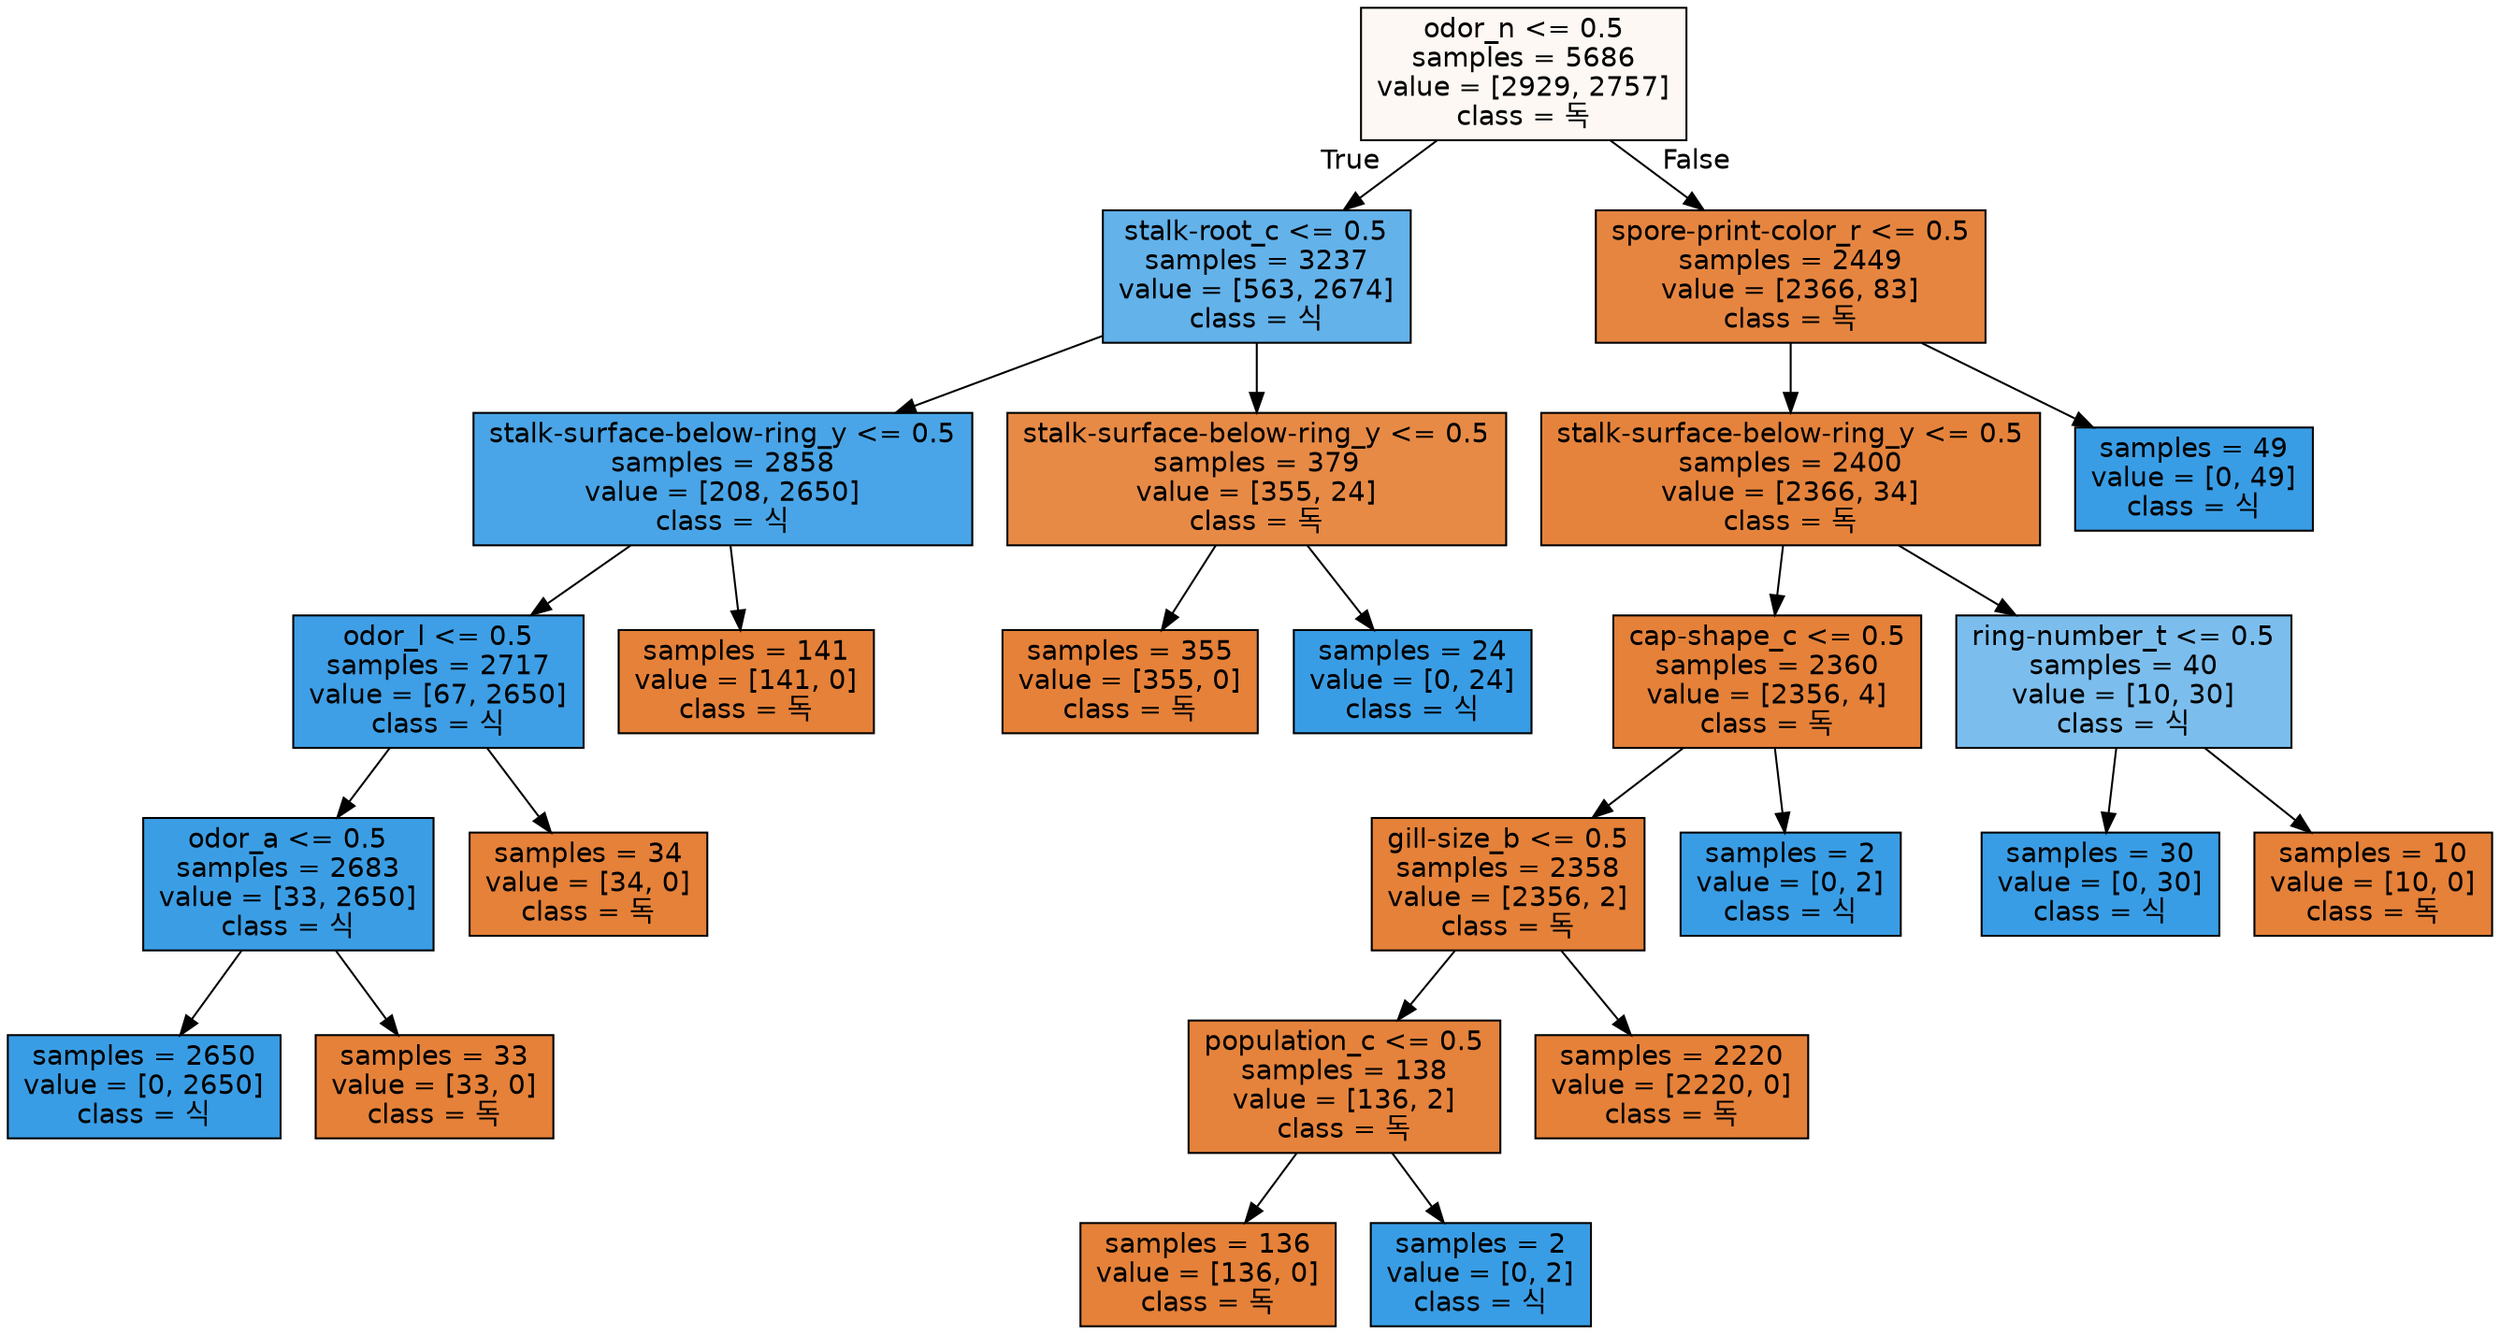 digraph Tree {
node [shape=box, style="filled", color="black", fontname="helvetica"] ;
edge [fontname="helvetica"] ;
0 [label="odor_n <= 0.5\nsamples = 5686\nvalue = [2929, 2757]\nclass = 독", fillcolor="#fdf8f3"] ;
1 [label="stalk-root_c <= 0.5\nsamples = 3237\nvalue = [563, 2674]\nclass = 식", fillcolor="#63b2ea"] ;
0 -> 1 [labeldistance=2.5, labelangle=45, headlabel="True"] ;
2 [label="stalk-surface-below-ring_y <= 0.5\nsamples = 2858\nvalue = [208, 2650]\nclass = 식", fillcolor="#49a5e7"] ;
1 -> 2 ;
3 [label="odor_l <= 0.5\nsamples = 2717\nvalue = [67, 2650]\nclass = 식", fillcolor="#3e9fe6"] ;
2 -> 3 ;
4 [label="odor_a <= 0.5\nsamples = 2683\nvalue = [33, 2650]\nclass = 식", fillcolor="#3b9ee5"] ;
3 -> 4 ;
5 [label="samples = 2650\nvalue = [0, 2650]\nclass = 식", fillcolor="#399de5"] ;
4 -> 5 ;
6 [label="samples = 33\nvalue = [33, 0]\nclass = 독", fillcolor="#e58139"] ;
4 -> 6 ;
7 [label="samples = 34\nvalue = [34, 0]\nclass = 독", fillcolor="#e58139"] ;
3 -> 7 ;
8 [label="samples = 141\nvalue = [141, 0]\nclass = 독", fillcolor="#e58139"] ;
2 -> 8 ;
9 [label="stalk-surface-below-ring_y <= 0.5\nsamples = 379\nvalue = [355, 24]\nclass = 독", fillcolor="#e78a46"] ;
1 -> 9 ;
10 [label="samples = 355\nvalue = [355, 0]\nclass = 독", fillcolor="#e58139"] ;
9 -> 10 ;
11 [label="samples = 24\nvalue = [0, 24]\nclass = 식", fillcolor="#399de5"] ;
9 -> 11 ;
12 [label="spore-print-color_r <= 0.5\nsamples = 2449\nvalue = [2366, 83]\nclass = 독", fillcolor="#e68540"] ;
0 -> 12 [labeldistance=2.5, labelangle=-45, headlabel="False"] ;
13 [label="stalk-surface-below-ring_y <= 0.5\nsamples = 2400\nvalue = [2366, 34]\nclass = 독", fillcolor="#e5833c"] ;
12 -> 13 ;
14 [label="cap-shape_c <= 0.5\nsamples = 2360\nvalue = [2356, 4]\nclass = 독", fillcolor="#e58139"] ;
13 -> 14 ;
15 [label="gill-size_b <= 0.5\nsamples = 2358\nvalue = [2356, 2]\nclass = 독", fillcolor="#e58139"] ;
14 -> 15 ;
16 [label="population_c <= 0.5\nsamples = 138\nvalue = [136, 2]\nclass = 독", fillcolor="#e5833c"] ;
15 -> 16 ;
17 [label="samples = 136\nvalue = [136, 0]\nclass = 독", fillcolor="#e58139"] ;
16 -> 17 ;
18 [label="samples = 2\nvalue = [0, 2]\nclass = 식", fillcolor="#399de5"] ;
16 -> 18 ;
19 [label="samples = 2220\nvalue = [2220, 0]\nclass = 독", fillcolor="#e58139"] ;
15 -> 19 ;
20 [label="samples = 2\nvalue = [0, 2]\nclass = 식", fillcolor="#399de5"] ;
14 -> 20 ;
21 [label="ring-number_t <= 0.5\nsamples = 40\nvalue = [10, 30]\nclass = 식", fillcolor="#7bbeee"] ;
13 -> 21 ;
22 [label="samples = 30\nvalue = [0, 30]\nclass = 식", fillcolor="#399de5"] ;
21 -> 22 ;
23 [label="samples = 10\nvalue = [10, 0]\nclass = 독", fillcolor="#e58139"] ;
21 -> 23 ;
24 [label="samples = 49\nvalue = [0, 49]\nclass = 식", fillcolor="#399de5"] ;
12 -> 24 ;
}